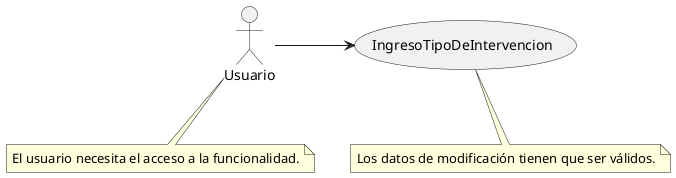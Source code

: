 @startuml
actor Usuario as actor1
usecase IngresoTipoDeIntervencion as UC1

actor1 -> UC1

note "El usuario necesita el acceso a la funcionalidad." as N2
(actor1) .. N2

note "Los datos de modificación tienen que ser válidos." as N3
(UC1) .. N3
@enduml